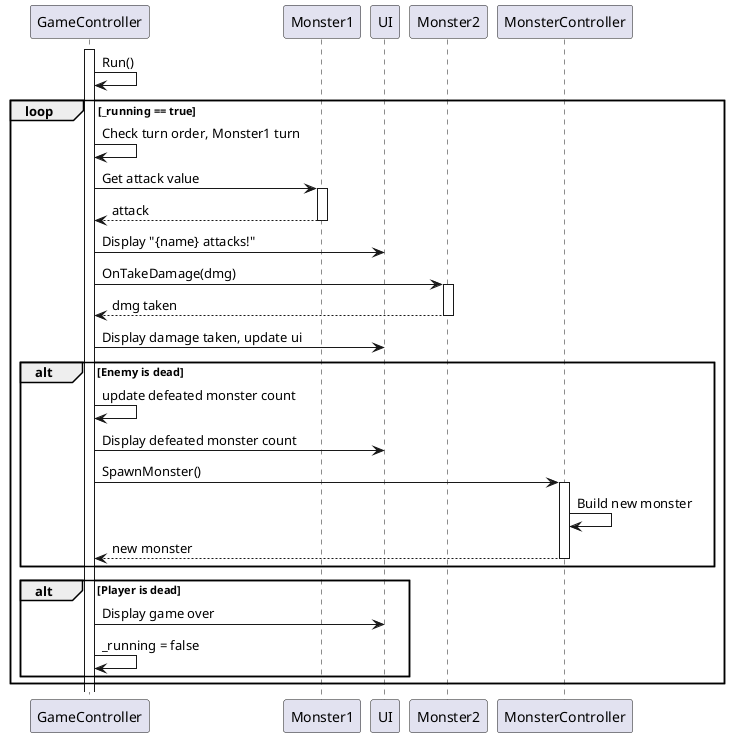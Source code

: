 @@startuml

activate GameController
GameController -> GameController : Run()
loop _running == true
    GameController -> GameController : Check turn order, Monster1 turn
    
    GameController -> Monster1 : Get attack value
    activate Monster1
    return attack 
    UI <- GameController : Display "{name} attacks!"
    GameController -> Monster2 :  OnTakeDamage(dmg)
    activate Monster2
    return dmg taken
    UI <- GameController : Display damage taken, update ui
    
    alt Enemy is dead
        GameController -> GameController : update defeated monster count
        GameController -> UI : Display defeated monster count
        GameController -> MonsterController : SpawnMonster()
        activate MonsterController
        MonsterController -> MonsterController : Build new monster
        return new monster
    end
    alt Player is dead
        GameController -> UI : Display game over
        GameController -> GameController : _running = false
    end
end
@@enduml
